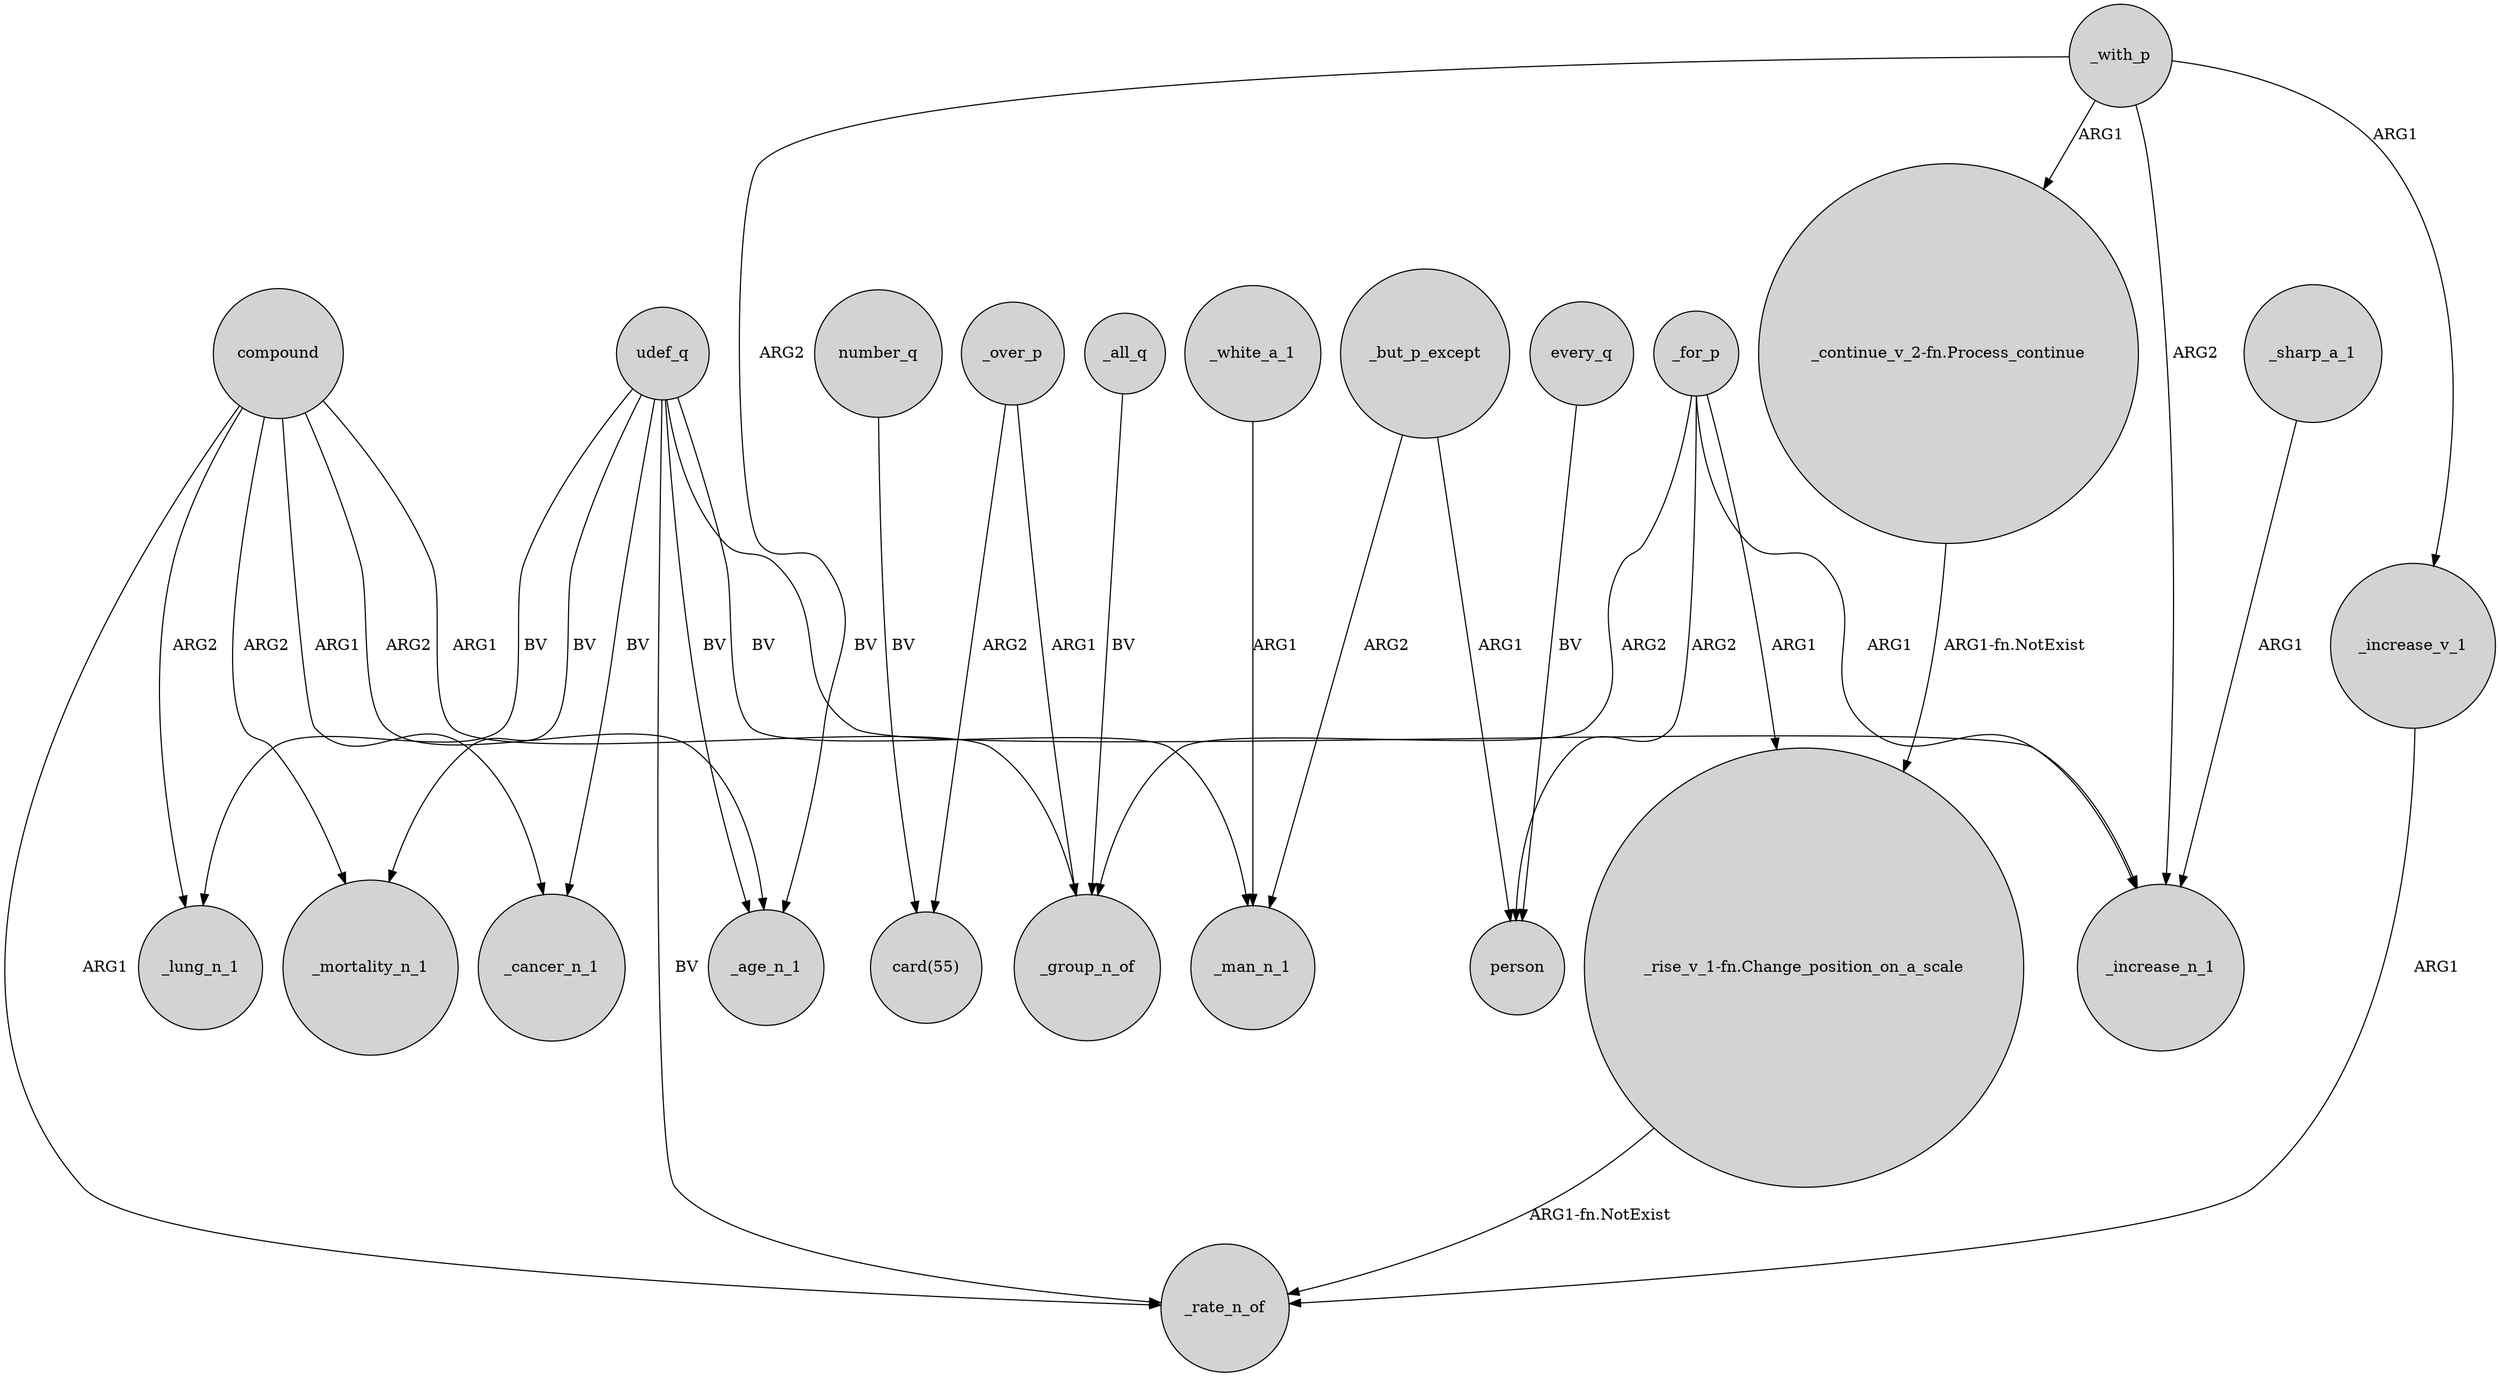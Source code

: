 digraph {
	node [shape=circle style=filled]
	udef_q -> _lung_n_1 [label=BV]
	_but_p_except -> person [label=ARG1]
	udef_q -> _cancer_n_1 [label=BV]
	_all_q -> _group_n_of [label=BV]
	number_q -> "card(55)" [label=BV]
	_with_p -> _increase_v_1 [label=ARG1]
	"_rise_v_1-fn.Change_position_on_a_scale" -> _rate_n_of [label="ARG1-fn.NotExist"]
	compound -> _rate_n_of [label=ARG1]
	every_q -> person [label=BV]
	udef_q -> _rate_n_of [label=BV]
	compound -> _age_n_1 [label=ARG2]
	compound -> _cancer_n_1 [label=ARG1]
	_with_p -> _increase_n_1 [label=ARG2]
	_with_p -> "_continue_v_2-fn.Process_continue" [label=ARG1]
	_over_p -> _group_n_of [label=ARG1]
	_for_p -> _group_n_of [label=ARG2]
	udef_q -> _increase_n_1 [label=BV]
	udef_q -> _mortality_n_1 [label=BV]
	_with_p -> _age_n_1 [label=ARG2]
	udef_q -> _age_n_1 [label=BV]
	compound -> _lung_n_1 [label=ARG2]
	_for_p -> _increase_n_1 [label=ARG1]
	_sharp_a_1 -> _increase_n_1 [label=ARG1]
	udef_q -> _man_n_1 [label=BV]
	"_continue_v_2-fn.Process_continue" -> "_rise_v_1-fn.Change_position_on_a_scale" [label="ARG1-fn.NotExist"]
	_over_p -> "card(55)" [label=ARG2]
	_white_a_1 -> _man_n_1 [label=ARG1]
	_for_p -> "_rise_v_1-fn.Change_position_on_a_scale" [label=ARG1]
	_increase_v_1 -> _rate_n_of [label=ARG1]
	compound -> _group_n_of [label=ARG1]
	_but_p_except -> _man_n_1 [label=ARG2]
	compound -> _mortality_n_1 [label=ARG2]
	_for_p -> person [label=ARG2]
}
